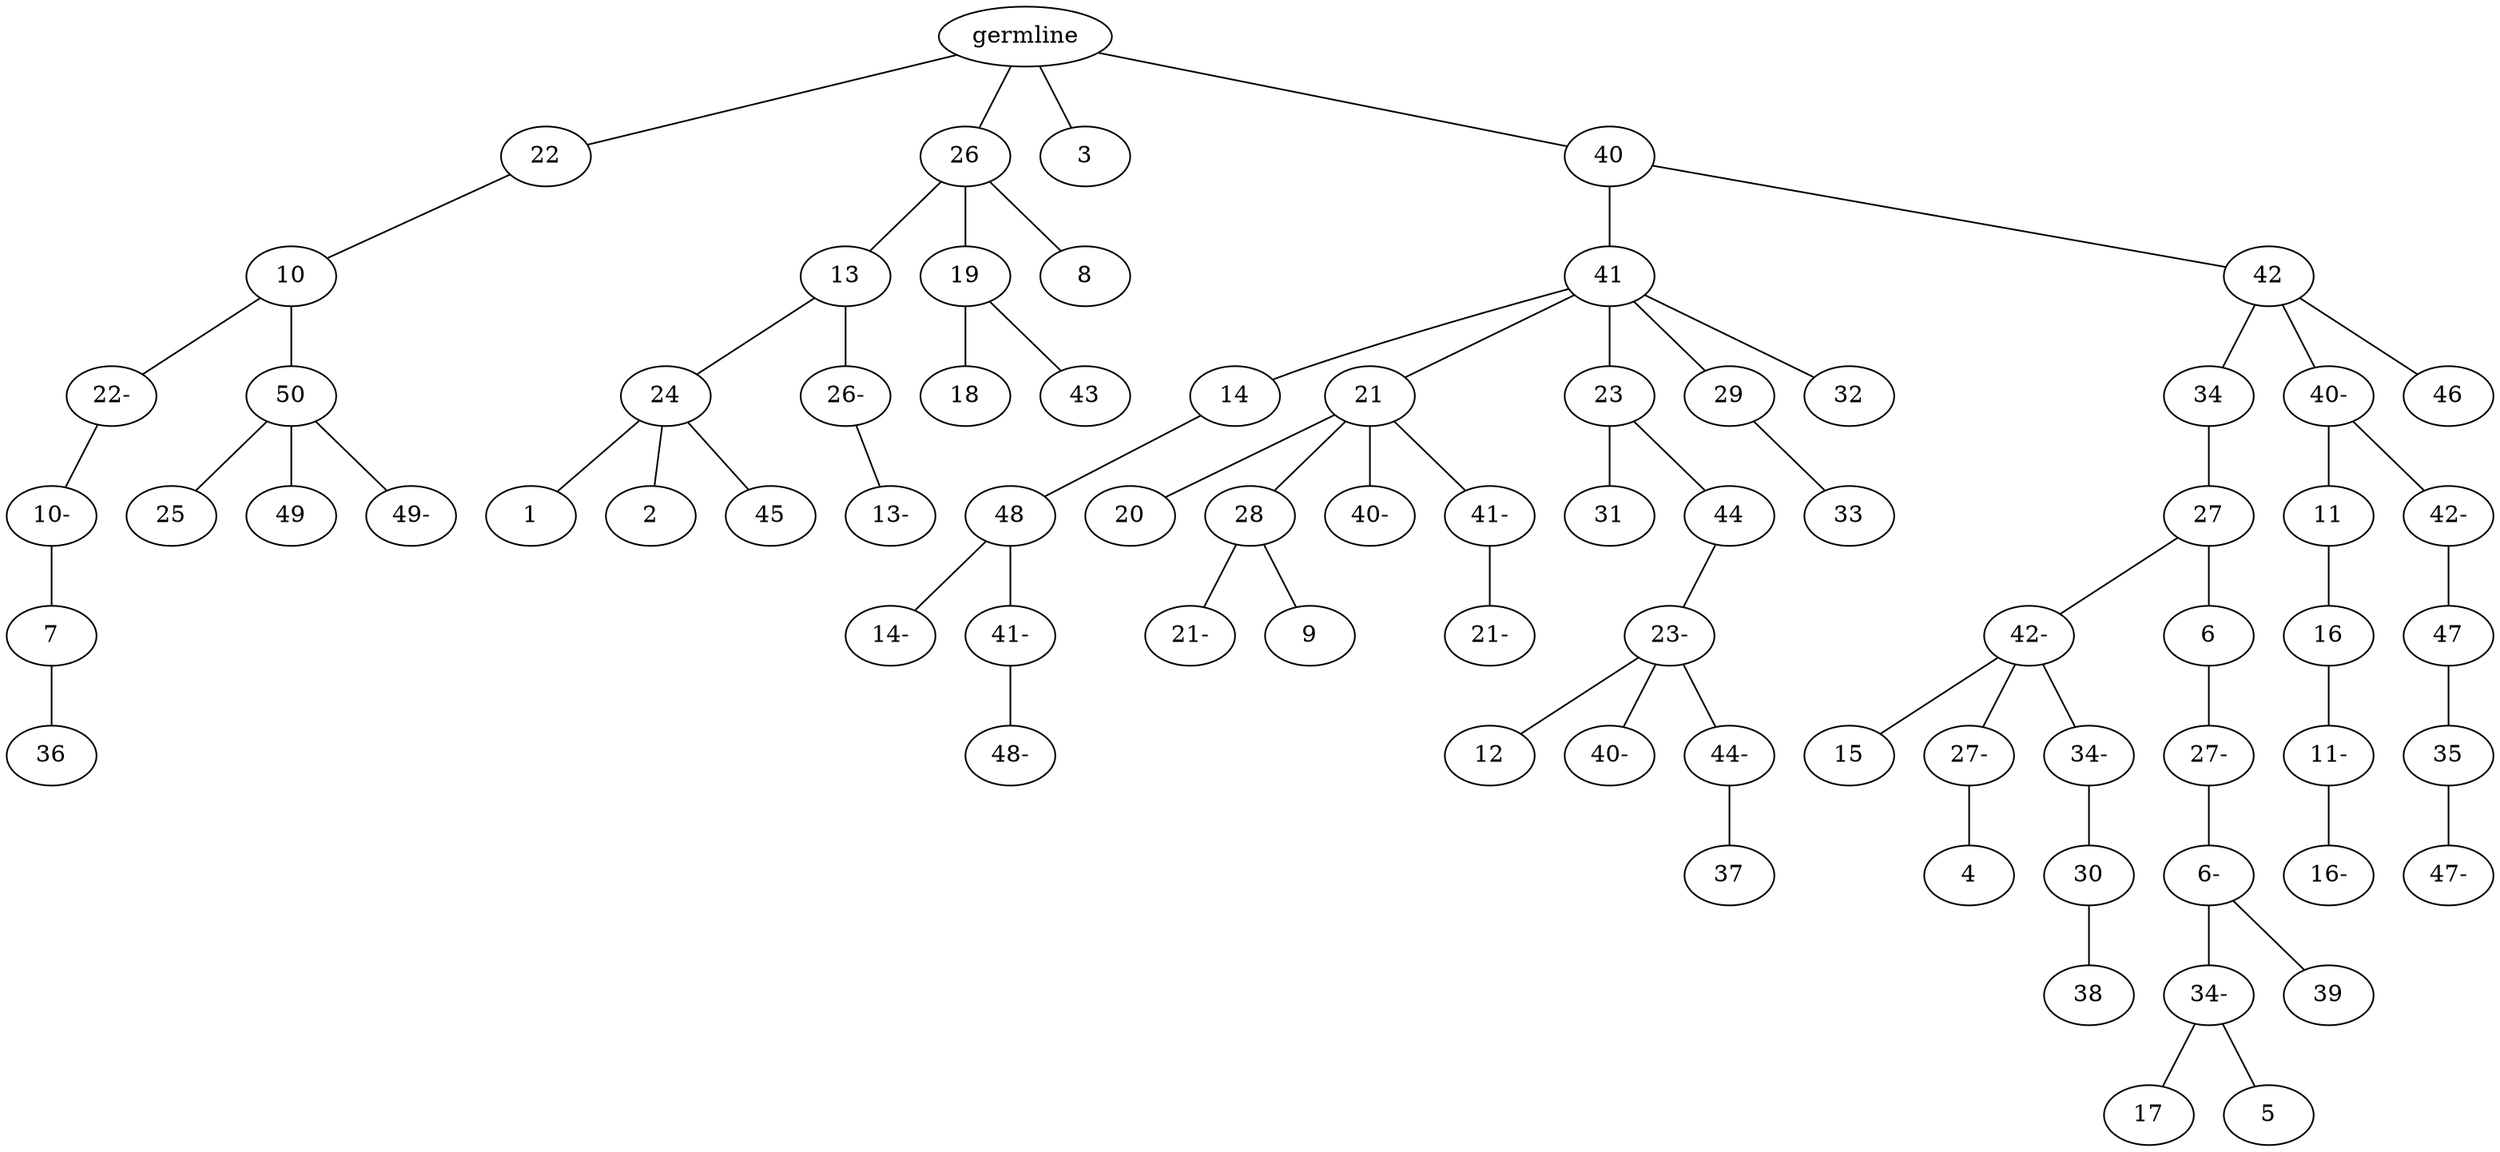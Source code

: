 graph tree {
    "140364136263440" [label="germline"];
    "140364123302064" [label="22"];
    "140364123303840" [label="10"];
    "140364122663664" [label="22-"];
    "140364124787088" [label="10-"];
    "140364124790544" [label="7"];
    "140364124787664" [label="36"];
    "140364124790448" [label="50"];
    "140364124788960" [label="25"];
    "140364124788672" [label="49"];
    "140364124790160" [label="49-"];
    "140364123301248" [label="26"];
    "140364122661984" [label="13"];
    "140364131821360" [label="24"];
    "140364145642224" [label="1"];
    "140364145642320" [label="2"];
    "140364122169152" [label="45"];
    "140364145640880" [label="26-"];
    "140364145641312" [label="13-"];
    "140364134853024" [label="19"];
    "140364145640352" [label="18"];
    "140364145642992" [label="43"];
    "140364145640784" [label="8"];
    "140364124788816" [label="3"];
    "140364145641024" [label="40"];
    "140364124745936" [label="41"];
    "140364124749776" [label="14"];
    "140364124749104" [label="48"];
    "140364124749392" [label="14-"];
    "140364124746032" [label="41-"];
    "140364124749728" [label="48-"];
    "140364124748960" [label="21"];
    "140364124749536" [label="20"];
    "140364124747040" [label="28"];
    "140364124746128" [label="21-"];
    "140364124748720" [label="9"];
    "140364124747136" [label="40-"];
    "140364124749248" [label="41-"];
    "140364124748864" [label="21-"];
    "140364124748912" [label="23"];
    "140364124748768" [label="31"];
    "140364124748576" [label="44"];
    "140364124747520" [label="23-"];
    "140364124749632" [label="12"];
    "140364124746320" [label="40-"];
    "140364124748336" [label="44-"];
    "140364124746800" [label="37"];
    "140364124748384" [label="29"];
    "140364124746944" [label="33"];
    "140364124746608" [label="32"];
    "140364124745792" [label="42"];
    "140364124749056" [label="34"];
    "140364130831664" [label="27"];
    "140364130829072" [label="42-"];
    "140364140633344" [label="15"];
    "140364140632528" [label="27-"];
    "140364140630800" [label="4"];
    "140364140631568" [label="34-"];
    "140364140633008" [label="30"];
    "140364140634016" [label="38"];
    "140364130831232" [label="6"];
    "140364140630512" [label="27-"];
    "140364140630176" [label="6-"];
    "140364140632000" [label="34-"];
    "140364140630704" [label="17"];
    "140364140633440" [label="5"];
    "140364140632576" [label="39"];
    "140364130832144" [label="40-"];
    "140364140633920" [label="11"];
    "140364140633824" [label="16"];
    "140364140630416" [label="11-"];
    "140364140631088" [label="16-"];
    "140364140632624" [label="42-"];
    "140364140630128" [label="47"];
    "140364140632096" [label="35"];
    "140364140630464" [label="47-"];
    "140364130828640" [label="46"];
    "140364136263440" -- "140364123302064";
    "140364136263440" -- "140364123301248";
    "140364136263440" -- "140364124788816";
    "140364136263440" -- "140364145641024";
    "140364123302064" -- "140364123303840";
    "140364123303840" -- "140364122663664";
    "140364123303840" -- "140364124790448";
    "140364122663664" -- "140364124787088";
    "140364124787088" -- "140364124790544";
    "140364124790544" -- "140364124787664";
    "140364124790448" -- "140364124788960";
    "140364124790448" -- "140364124788672";
    "140364124790448" -- "140364124790160";
    "140364123301248" -- "140364122661984";
    "140364123301248" -- "140364134853024";
    "140364123301248" -- "140364145640784";
    "140364122661984" -- "140364131821360";
    "140364122661984" -- "140364145640880";
    "140364131821360" -- "140364145642224";
    "140364131821360" -- "140364145642320";
    "140364131821360" -- "140364122169152";
    "140364145640880" -- "140364145641312";
    "140364134853024" -- "140364145640352";
    "140364134853024" -- "140364145642992";
    "140364145641024" -- "140364124745936";
    "140364145641024" -- "140364124745792";
    "140364124745936" -- "140364124749776";
    "140364124745936" -- "140364124748960";
    "140364124745936" -- "140364124748912";
    "140364124745936" -- "140364124748384";
    "140364124745936" -- "140364124746608";
    "140364124749776" -- "140364124749104";
    "140364124749104" -- "140364124749392";
    "140364124749104" -- "140364124746032";
    "140364124746032" -- "140364124749728";
    "140364124748960" -- "140364124749536";
    "140364124748960" -- "140364124747040";
    "140364124748960" -- "140364124747136";
    "140364124748960" -- "140364124749248";
    "140364124747040" -- "140364124746128";
    "140364124747040" -- "140364124748720";
    "140364124749248" -- "140364124748864";
    "140364124748912" -- "140364124748768";
    "140364124748912" -- "140364124748576";
    "140364124748576" -- "140364124747520";
    "140364124747520" -- "140364124749632";
    "140364124747520" -- "140364124746320";
    "140364124747520" -- "140364124748336";
    "140364124748336" -- "140364124746800";
    "140364124748384" -- "140364124746944";
    "140364124745792" -- "140364124749056";
    "140364124745792" -- "140364130832144";
    "140364124745792" -- "140364130828640";
    "140364124749056" -- "140364130831664";
    "140364130831664" -- "140364130829072";
    "140364130831664" -- "140364130831232";
    "140364130829072" -- "140364140633344";
    "140364130829072" -- "140364140632528";
    "140364130829072" -- "140364140631568";
    "140364140632528" -- "140364140630800";
    "140364140631568" -- "140364140633008";
    "140364140633008" -- "140364140634016";
    "140364130831232" -- "140364140630512";
    "140364140630512" -- "140364140630176";
    "140364140630176" -- "140364140632000";
    "140364140630176" -- "140364140632576";
    "140364140632000" -- "140364140630704";
    "140364140632000" -- "140364140633440";
    "140364130832144" -- "140364140633920";
    "140364130832144" -- "140364140632624";
    "140364140633920" -- "140364140633824";
    "140364140633824" -- "140364140630416";
    "140364140630416" -- "140364140631088";
    "140364140632624" -- "140364140630128";
    "140364140630128" -- "140364140632096";
    "140364140632096" -- "140364140630464";
}
